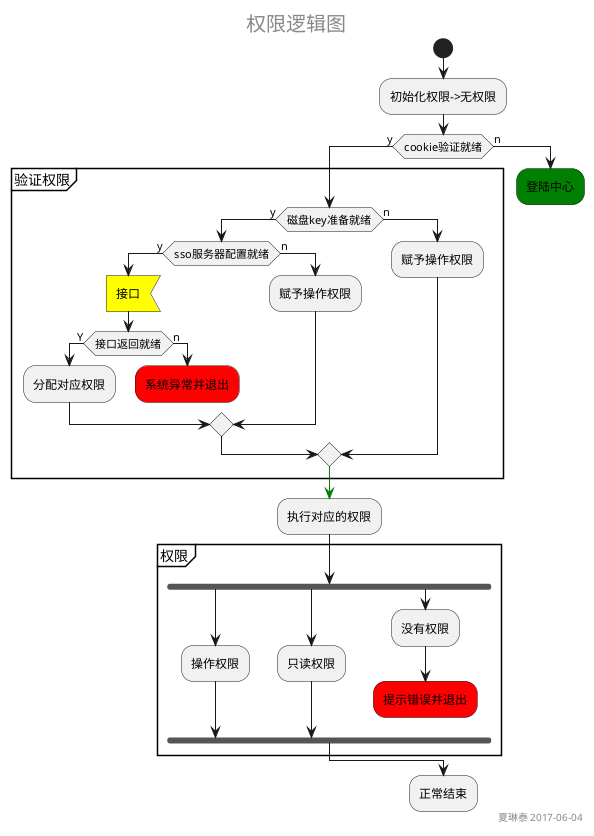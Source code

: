 @startuml
center header
<font size=20>权限逻辑图</font>
endheader
right footer  夏琳泰 2017-06-04

start
:初始化权限->无权限;

if(cookie验证就绪)then(y)
partition 验证权限 {
    if(磁盘key准备就绪)then(y)
        if(sso服务器配置就绪)then(y)
            #yellow:接口<
            if (接口返回就绪) then (Y)
                :分配对应权限;
            else(n)
                #red:系统异常并退出;
                detach
            endif
        else(n)
            :赋予操作权限;
        endif
    else(n)
        :赋予操作权限;
    endif
}
    -[#green]->
    :执行对应的权限;
partition 权限 {
    fork
        :操作权限;
    fork again
        :只读权限;
    fork again
        :没有权限;
        #red:提示错误并退出;
        detach
    end fork
}
else(n)
    #green:登陆中心;
    detach
endif
:正常结束;
@enduml